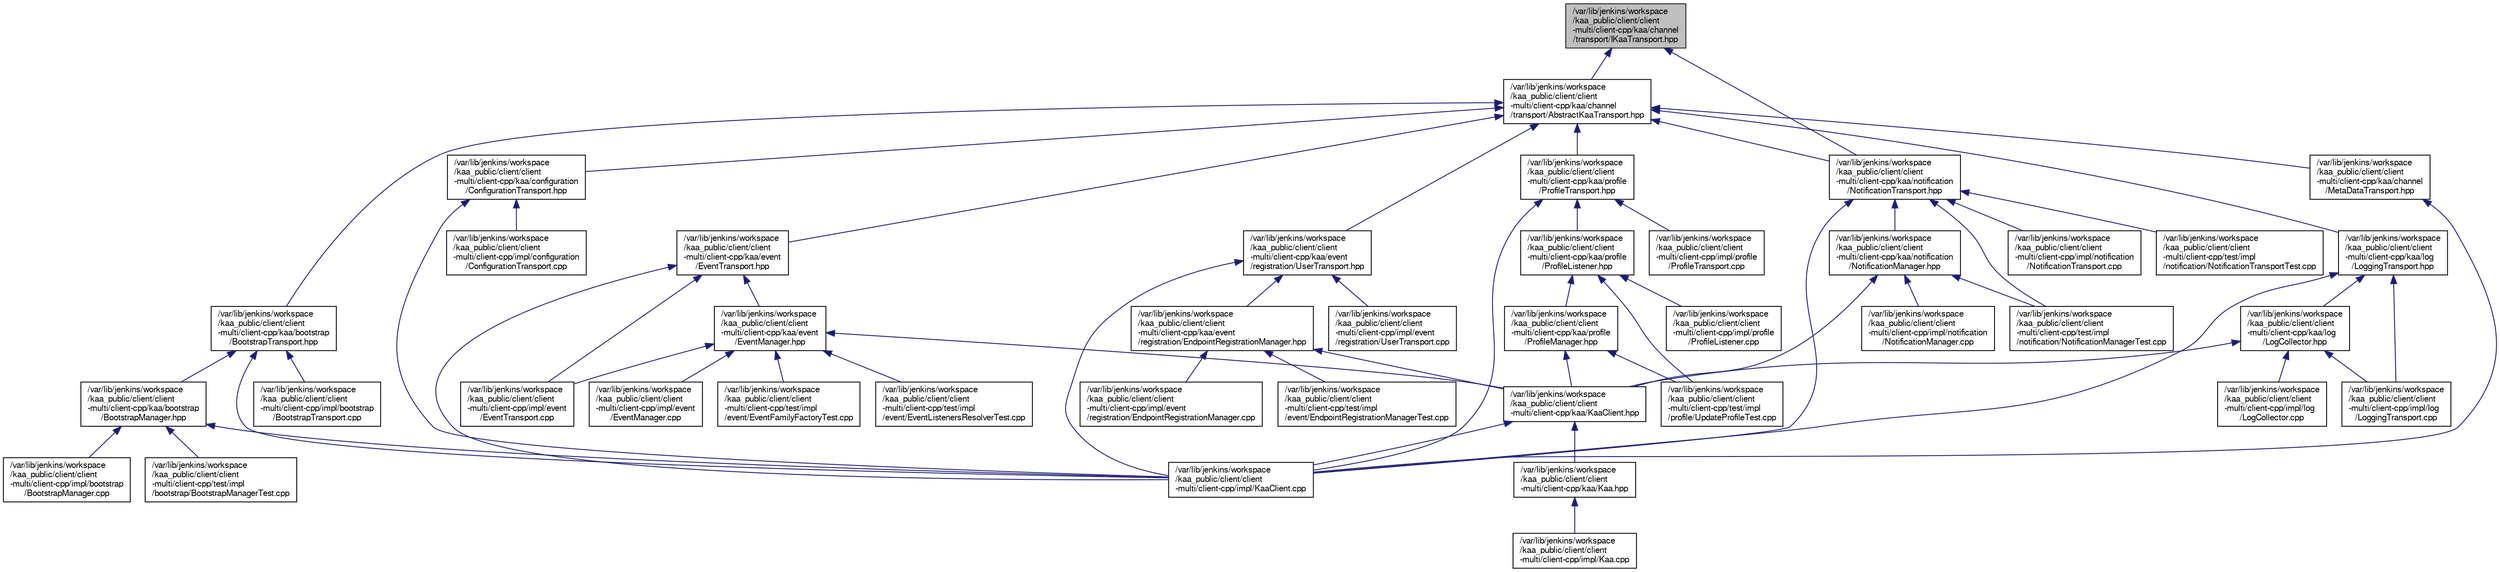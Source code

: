 digraph "/var/lib/jenkins/workspace/kaa_public/client/client-multi/client-cpp/kaa/channel/transport/IKaaTransport.hpp"
{
  bgcolor="transparent";
  edge [fontname="FreeSans",fontsize="10",labelfontname="FreeSans",labelfontsize="10"];
  node [fontname="FreeSans",fontsize="10",shape=record];
  Node1 [label="/var/lib/jenkins/workspace\l/kaa_public/client/client\l-multi/client-cpp/kaa/channel\l/transport/IKaaTransport.hpp",height=0.2,width=0.4,color="black", fillcolor="grey75", style="filled" fontcolor="black"];
  Node1 -> Node2 [dir="back",color="midnightblue",fontsize="10",style="solid",fontname="FreeSans"];
  Node2 [label="/var/lib/jenkins/workspace\l/kaa_public/client/client\l-multi/client-cpp/kaa/channel\l/transport/AbstractKaaTransport.hpp",height=0.2,width=0.4,color="black",URL="$AbstractKaaTransport_8hpp.html"];
  Node2 -> Node3 [dir="back",color="midnightblue",fontsize="10",style="solid",fontname="FreeSans"];
  Node3 [label="/var/lib/jenkins/workspace\l/kaa_public/client/client\l-multi/client-cpp/kaa/bootstrap\l/BootstrapTransport.hpp",height=0.2,width=0.4,color="black",URL="$BootstrapTransport_8hpp.html"];
  Node3 -> Node4 [dir="back",color="midnightblue",fontsize="10",style="solid",fontname="FreeSans"];
  Node4 [label="/var/lib/jenkins/workspace\l/kaa_public/client/client\l-multi/client-cpp/kaa/bootstrap\l/BootstrapManager.hpp",height=0.2,width=0.4,color="black",URL="$BootstrapManager_8hpp.html"];
  Node4 -> Node5 [dir="back",color="midnightblue",fontsize="10",style="solid",fontname="FreeSans"];
  Node5 [label="/var/lib/jenkins/workspace\l/kaa_public/client/client\l-multi/client-cpp/impl/bootstrap\l/BootstrapManager.cpp",height=0.2,width=0.4,color="black",URL="$BootstrapManager_8cpp.html"];
  Node4 -> Node6 [dir="back",color="midnightblue",fontsize="10",style="solid",fontname="FreeSans"];
  Node6 [label="/var/lib/jenkins/workspace\l/kaa_public/client/client\l-multi/client-cpp/impl/KaaClient.cpp",height=0.2,width=0.4,color="black",URL="$KaaClient_8cpp.html"];
  Node4 -> Node7 [dir="back",color="midnightblue",fontsize="10",style="solid",fontname="FreeSans"];
  Node7 [label="/var/lib/jenkins/workspace\l/kaa_public/client/client\l-multi/client-cpp/test/impl\l/bootstrap/BootstrapManagerTest.cpp",height=0.2,width=0.4,color="black",URL="$BootstrapManagerTest_8cpp.html"];
  Node3 -> Node8 [dir="back",color="midnightblue",fontsize="10",style="solid",fontname="FreeSans"];
  Node8 [label="/var/lib/jenkins/workspace\l/kaa_public/client/client\l-multi/client-cpp/impl/bootstrap\l/BootstrapTransport.cpp",height=0.2,width=0.4,color="black",URL="$BootstrapTransport_8cpp.html"];
  Node3 -> Node6 [dir="back",color="midnightblue",fontsize="10",style="solid",fontname="FreeSans"];
  Node2 -> Node9 [dir="back",color="midnightblue",fontsize="10",style="solid",fontname="FreeSans"];
  Node9 [label="/var/lib/jenkins/workspace\l/kaa_public/client/client\l-multi/client-cpp/kaa/configuration\l/ConfigurationTransport.hpp",height=0.2,width=0.4,color="black",URL="$ConfigurationTransport_8hpp.html"];
  Node9 -> Node10 [dir="back",color="midnightblue",fontsize="10",style="solid",fontname="FreeSans"];
  Node10 [label="/var/lib/jenkins/workspace\l/kaa_public/client/client\l-multi/client-cpp/impl/configuration\l/ConfigurationTransport.cpp",height=0.2,width=0.4,color="black",URL="$ConfigurationTransport_8cpp.html"];
  Node9 -> Node6 [dir="back",color="midnightblue",fontsize="10",style="solid",fontname="FreeSans"];
  Node2 -> Node11 [dir="back",color="midnightblue",fontsize="10",style="solid",fontname="FreeSans"];
  Node11 [label="/var/lib/jenkins/workspace\l/kaa_public/client/client\l-multi/client-cpp/kaa/event\l/EventTransport.hpp",height=0.2,width=0.4,color="black",URL="$EventTransport_8hpp.html"];
  Node11 -> Node12 [dir="back",color="midnightblue",fontsize="10",style="solid",fontname="FreeSans"];
  Node12 [label="/var/lib/jenkins/workspace\l/kaa_public/client/client\l-multi/client-cpp/kaa/event\l/EventManager.hpp",height=0.2,width=0.4,color="black",URL="$EventManager_8hpp.html"];
  Node12 -> Node13 [dir="back",color="midnightblue",fontsize="10",style="solid",fontname="FreeSans"];
  Node13 [label="/var/lib/jenkins/workspace\l/kaa_public/client/client\l-multi/client-cpp/impl/event\l/EventManager.cpp",height=0.2,width=0.4,color="black",URL="$EventManager_8cpp.html"];
  Node12 -> Node14 [dir="back",color="midnightblue",fontsize="10",style="solid",fontname="FreeSans"];
  Node14 [label="/var/lib/jenkins/workspace\l/kaa_public/client/client\l-multi/client-cpp/impl/event\l/EventTransport.cpp",height=0.2,width=0.4,color="black",URL="$EventTransport_8cpp.html"];
  Node12 -> Node15 [dir="back",color="midnightblue",fontsize="10",style="solid",fontname="FreeSans"];
  Node15 [label="/var/lib/jenkins/workspace\l/kaa_public/client/client\l-multi/client-cpp/kaa/KaaClient.hpp",height=0.2,width=0.4,color="black",URL="$KaaClient_8hpp.html"];
  Node15 -> Node16 [dir="back",color="midnightblue",fontsize="10",style="solid",fontname="FreeSans"];
  Node16 [label="/var/lib/jenkins/workspace\l/kaa_public/client/client\l-multi/client-cpp/kaa/Kaa.hpp",height=0.2,width=0.4,color="black",URL="$Kaa_8hpp.html"];
  Node16 -> Node17 [dir="back",color="midnightblue",fontsize="10",style="solid",fontname="FreeSans"];
  Node17 [label="/var/lib/jenkins/workspace\l/kaa_public/client/client\l-multi/client-cpp/impl/Kaa.cpp",height=0.2,width=0.4,color="black",URL="$Kaa_8cpp.html"];
  Node15 -> Node6 [dir="back",color="midnightblue",fontsize="10",style="solid",fontname="FreeSans"];
  Node12 -> Node18 [dir="back",color="midnightblue",fontsize="10",style="solid",fontname="FreeSans"];
  Node18 [label="/var/lib/jenkins/workspace\l/kaa_public/client/client\l-multi/client-cpp/test/impl\l/event/EventFamilyFactoryTest.cpp",height=0.2,width=0.4,color="black",URL="$EventFamilyFactoryTest_8cpp.html"];
  Node12 -> Node19 [dir="back",color="midnightblue",fontsize="10",style="solid",fontname="FreeSans"];
  Node19 [label="/var/lib/jenkins/workspace\l/kaa_public/client/client\l-multi/client-cpp/test/impl\l/event/EventListenersResolverTest.cpp",height=0.2,width=0.4,color="black",URL="$EventListenersResolverTest_8cpp.html"];
  Node11 -> Node14 [dir="back",color="midnightblue",fontsize="10",style="solid",fontname="FreeSans"];
  Node11 -> Node6 [dir="back",color="midnightblue",fontsize="10",style="solid",fontname="FreeSans"];
  Node2 -> Node20 [dir="back",color="midnightblue",fontsize="10",style="solid",fontname="FreeSans"];
  Node20 [label="/var/lib/jenkins/workspace\l/kaa_public/client/client\l-multi/client-cpp/kaa/event\l/registration/UserTransport.hpp",height=0.2,width=0.4,color="black",URL="$UserTransport_8hpp.html"];
  Node20 -> Node21 [dir="back",color="midnightblue",fontsize="10",style="solid",fontname="FreeSans"];
  Node21 [label="/var/lib/jenkins/workspace\l/kaa_public/client/client\l-multi/client-cpp/kaa/event\l/registration/EndpointRegistrationManager.hpp",height=0.2,width=0.4,color="black",URL="$EndpointRegistrationManager_8hpp.html"];
  Node21 -> Node22 [dir="back",color="midnightblue",fontsize="10",style="solid",fontname="FreeSans"];
  Node22 [label="/var/lib/jenkins/workspace\l/kaa_public/client/client\l-multi/client-cpp/impl/event\l/registration/EndpointRegistrationManager.cpp",height=0.2,width=0.4,color="black",URL="$EndpointRegistrationManager_8cpp.html"];
  Node21 -> Node15 [dir="back",color="midnightblue",fontsize="10",style="solid",fontname="FreeSans"];
  Node21 -> Node23 [dir="back",color="midnightblue",fontsize="10",style="solid",fontname="FreeSans"];
  Node23 [label="/var/lib/jenkins/workspace\l/kaa_public/client/client\l-multi/client-cpp/test/impl\l/event/EndpointRegistrationManagerTest.cpp",height=0.2,width=0.4,color="black",URL="$EndpointRegistrationManagerTest_8cpp.html"];
  Node20 -> Node24 [dir="back",color="midnightblue",fontsize="10",style="solid",fontname="FreeSans"];
  Node24 [label="/var/lib/jenkins/workspace\l/kaa_public/client/client\l-multi/client-cpp/impl/event\l/registration/UserTransport.cpp",height=0.2,width=0.4,color="black",URL="$UserTransport_8cpp.html"];
  Node20 -> Node6 [dir="back",color="midnightblue",fontsize="10",style="solid",fontname="FreeSans"];
  Node2 -> Node25 [dir="back",color="midnightblue",fontsize="10",style="solid",fontname="FreeSans"];
  Node25 [label="/var/lib/jenkins/workspace\l/kaa_public/client/client\l-multi/client-cpp/kaa/profile\l/ProfileTransport.hpp",height=0.2,width=0.4,color="black",URL="$ProfileTransport_8hpp.html"];
  Node25 -> Node26 [dir="back",color="midnightblue",fontsize="10",style="solid",fontname="FreeSans"];
  Node26 [label="/var/lib/jenkins/workspace\l/kaa_public/client/client\l-multi/client-cpp/kaa/profile\l/ProfileListener.hpp",height=0.2,width=0.4,color="black",URL="$ProfileListener_8hpp.html"];
  Node26 -> Node27 [dir="back",color="midnightblue",fontsize="10",style="solid",fontname="FreeSans"];
  Node27 [label="/var/lib/jenkins/workspace\l/kaa_public/client/client\l-multi/client-cpp/kaa/profile\l/ProfileManager.hpp",height=0.2,width=0.4,color="black",URL="$ProfileManager_8hpp.html"];
  Node27 -> Node15 [dir="back",color="midnightblue",fontsize="10",style="solid",fontname="FreeSans"];
  Node27 -> Node28 [dir="back",color="midnightblue",fontsize="10",style="solid",fontname="FreeSans"];
  Node28 [label="/var/lib/jenkins/workspace\l/kaa_public/client/client\l-multi/client-cpp/test/impl\l/profile/UpdateProfileTest.cpp",height=0.2,width=0.4,color="black",URL="$UpdateProfileTest_8cpp.html"];
  Node26 -> Node29 [dir="back",color="midnightblue",fontsize="10",style="solid",fontname="FreeSans"];
  Node29 [label="/var/lib/jenkins/workspace\l/kaa_public/client/client\l-multi/client-cpp/impl/profile\l/ProfileListener.cpp",height=0.2,width=0.4,color="black",URL="$ProfileListener_8cpp.html"];
  Node26 -> Node28 [dir="back",color="midnightblue",fontsize="10",style="solid",fontname="FreeSans"];
  Node25 -> Node6 [dir="back",color="midnightblue",fontsize="10",style="solid",fontname="FreeSans"];
  Node25 -> Node30 [dir="back",color="midnightblue",fontsize="10",style="solid",fontname="FreeSans"];
  Node30 [label="/var/lib/jenkins/workspace\l/kaa_public/client/client\l-multi/client-cpp/impl/profile\l/ProfileTransport.cpp",height=0.2,width=0.4,color="black",URL="$ProfileTransport_8cpp.html"];
  Node2 -> Node31 [dir="back",color="midnightblue",fontsize="10",style="solid",fontname="FreeSans"];
  Node31 [label="/var/lib/jenkins/workspace\l/kaa_public/client/client\l-multi/client-cpp/kaa/notification\l/NotificationTransport.hpp",height=0.2,width=0.4,color="black",URL="$NotificationTransport_8hpp.html"];
  Node31 -> Node32 [dir="back",color="midnightblue",fontsize="10",style="solid",fontname="FreeSans"];
  Node32 [label="/var/lib/jenkins/workspace\l/kaa_public/client/client\l-multi/client-cpp/kaa/notification\l/NotificationManager.hpp",height=0.2,width=0.4,color="black",URL="$NotificationManager_8hpp.html"];
  Node32 -> Node15 [dir="back",color="midnightblue",fontsize="10",style="solid",fontname="FreeSans"];
  Node32 -> Node33 [dir="back",color="midnightblue",fontsize="10",style="solid",fontname="FreeSans"];
  Node33 [label="/var/lib/jenkins/workspace\l/kaa_public/client/client\l-multi/client-cpp/impl/notification\l/NotificationManager.cpp",height=0.2,width=0.4,color="black",URL="$NotificationManager_8cpp.html"];
  Node32 -> Node34 [dir="back",color="midnightblue",fontsize="10",style="solid",fontname="FreeSans"];
  Node34 [label="/var/lib/jenkins/workspace\l/kaa_public/client/client\l-multi/client-cpp/test/impl\l/notification/NotificationManagerTest.cpp",height=0.2,width=0.4,color="black",URL="$NotificationManagerTest_8cpp.html"];
  Node31 -> Node6 [dir="back",color="midnightblue",fontsize="10",style="solid",fontname="FreeSans"];
  Node31 -> Node35 [dir="back",color="midnightblue",fontsize="10",style="solid",fontname="FreeSans"];
  Node35 [label="/var/lib/jenkins/workspace\l/kaa_public/client/client\l-multi/client-cpp/impl/notification\l/NotificationTransport.cpp",height=0.2,width=0.4,color="black",URL="$NotificationTransport_8cpp.html"];
  Node31 -> Node34 [dir="back",color="midnightblue",fontsize="10",style="solid",fontname="FreeSans"];
  Node31 -> Node36 [dir="back",color="midnightblue",fontsize="10",style="solid",fontname="FreeSans"];
  Node36 [label="/var/lib/jenkins/workspace\l/kaa_public/client/client\l-multi/client-cpp/test/impl\l/notification/NotificationTransportTest.cpp",height=0.2,width=0.4,color="black",URL="$NotificationTransportTest_8cpp.html"];
  Node2 -> Node37 [dir="back",color="midnightblue",fontsize="10",style="solid",fontname="FreeSans"];
  Node37 [label="/var/lib/jenkins/workspace\l/kaa_public/client/client\l-multi/client-cpp/kaa/log\l/LoggingTransport.hpp",height=0.2,width=0.4,color="black",URL="$LoggingTransport_8hpp.html"];
  Node37 -> Node38 [dir="back",color="midnightblue",fontsize="10",style="solid",fontname="FreeSans"];
  Node38 [label="/var/lib/jenkins/workspace\l/kaa_public/client/client\l-multi/client-cpp/kaa/log\l/LogCollector.hpp",height=0.2,width=0.4,color="black",URL="$LogCollector_8hpp.html"];
  Node38 -> Node15 [dir="back",color="midnightblue",fontsize="10",style="solid",fontname="FreeSans"];
  Node38 -> Node39 [dir="back",color="midnightblue",fontsize="10",style="solid",fontname="FreeSans"];
  Node39 [label="/var/lib/jenkins/workspace\l/kaa_public/client/client\l-multi/client-cpp/impl/log\l/LogCollector.cpp",height=0.2,width=0.4,color="black",URL="$LogCollector_8cpp.html"];
  Node38 -> Node40 [dir="back",color="midnightblue",fontsize="10",style="solid",fontname="FreeSans"];
  Node40 [label="/var/lib/jenkins/workspace\l/kaa_public/client/client\l-multi/client-cpp/impl/log\l/LoggingTransport.cpp",height=0.2,width=0.4,color="black",URL="$LoggingTransport_8cpp.html"];
  Node37 -> Node6 [dir="back",color="midnightblue",fontsize="10",style="solid",fontname="FreeSans"];
  Node37 -> Node40 [dir="back",color="midnightblue",fontsize="10",style="solid",fontname="FreeSans"];
  Node2 -> Node41 [dir="back",color="midnightblue",fontsize="10",style="solid",fontname="FreeSans"];
  Node41 [label="/var/lib/jenkins/workspace\l/kaa_public/client/client\l-multi/client-cpp/kaa/channel\l/MetaDataTransport.hpp",height=0.2,width=0.4,color="black",URL="$MetaDataTransport_8hpp.html"];
  Node41 -> Node6 [dir="back",color="midnightblue",fontsize="10",style="solid",fontname="FreeSans"];
  Node1 -> Node31 [dir="back",color="midnightblue",fontsize="10",style="solid",fontname="FreeSans"];
}
